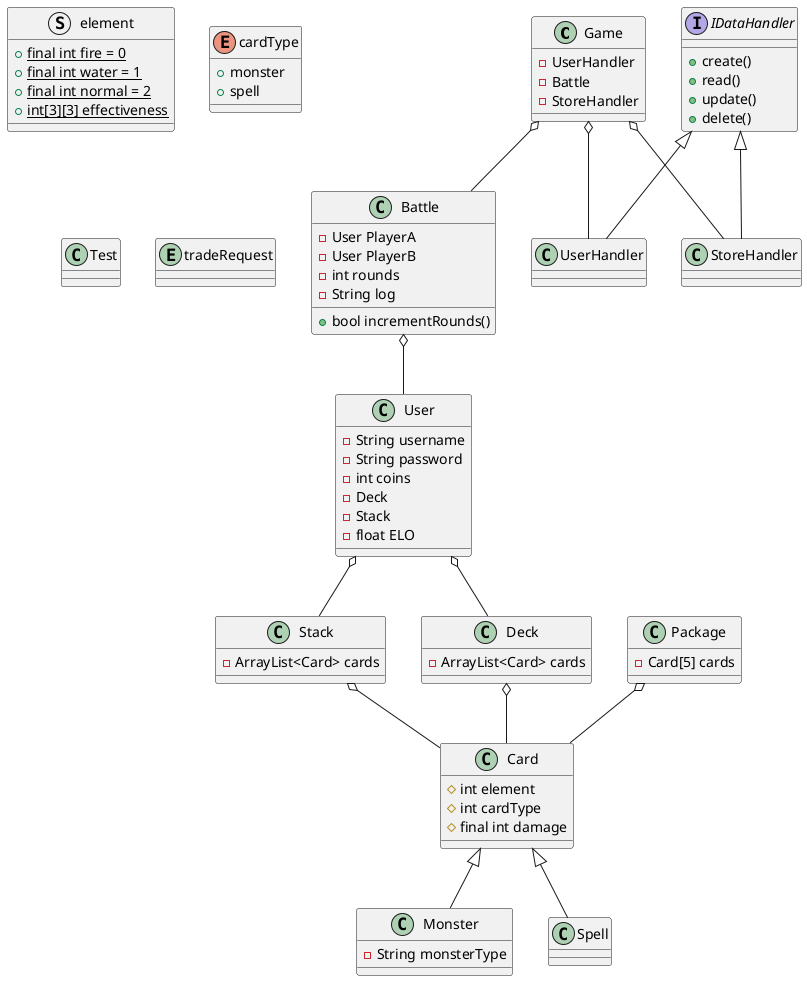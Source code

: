 @startuml
 class Game{
    -UserHandler
    -Battle
    -StoreHandler
 }
 Game o-- UserHandler
 Game o-- Battle
 Game o-- StoreHandler
 class Battle{
 -User PlayerA
 -User PlayerB
 -int rounds
 -String log
 +bool incrementRounds()
 }
 Battle o-- User
 class StoreHandler{}
 class User{
    -String username
    -String password
    -int coins
    -Deck
    -Stack
    -float ELO
 }
 User o-- Deck
 User o-- Stack
 struct element{
    +{static} final int fire = 0
    +{static} final int water = 1
    +{static} final int normal = 2
    +{static} int[3][3] effectiveness
 }
 enum cardType{
    +monster
    +spell
 }
 class Test{}
 entity tradeRequest{}
 interface IDataHandler{
    +create()
    +read()
    +update()
    +delete()
 }
 class UserHandler{}
 IDataHandler <|-- UserHandler
 IDataHandler <|-- StoreHandler
 class Card {
    #int element
    #int cardType
    #final int damage
 }
 class Monster{
    -String monsterType
 }
 class Spell{}
 Card <|-- Monster
 Card <|-- Spell
 class Stack{
    -ArrayList<Card> cards
 }
 class Deck{
    -ArrayList<Card> cards
 }
 class Package{
    -Card[5] cards
 }
 Stack o-- Card
 Deck o-- Card
 Package o-- Card

@enduml